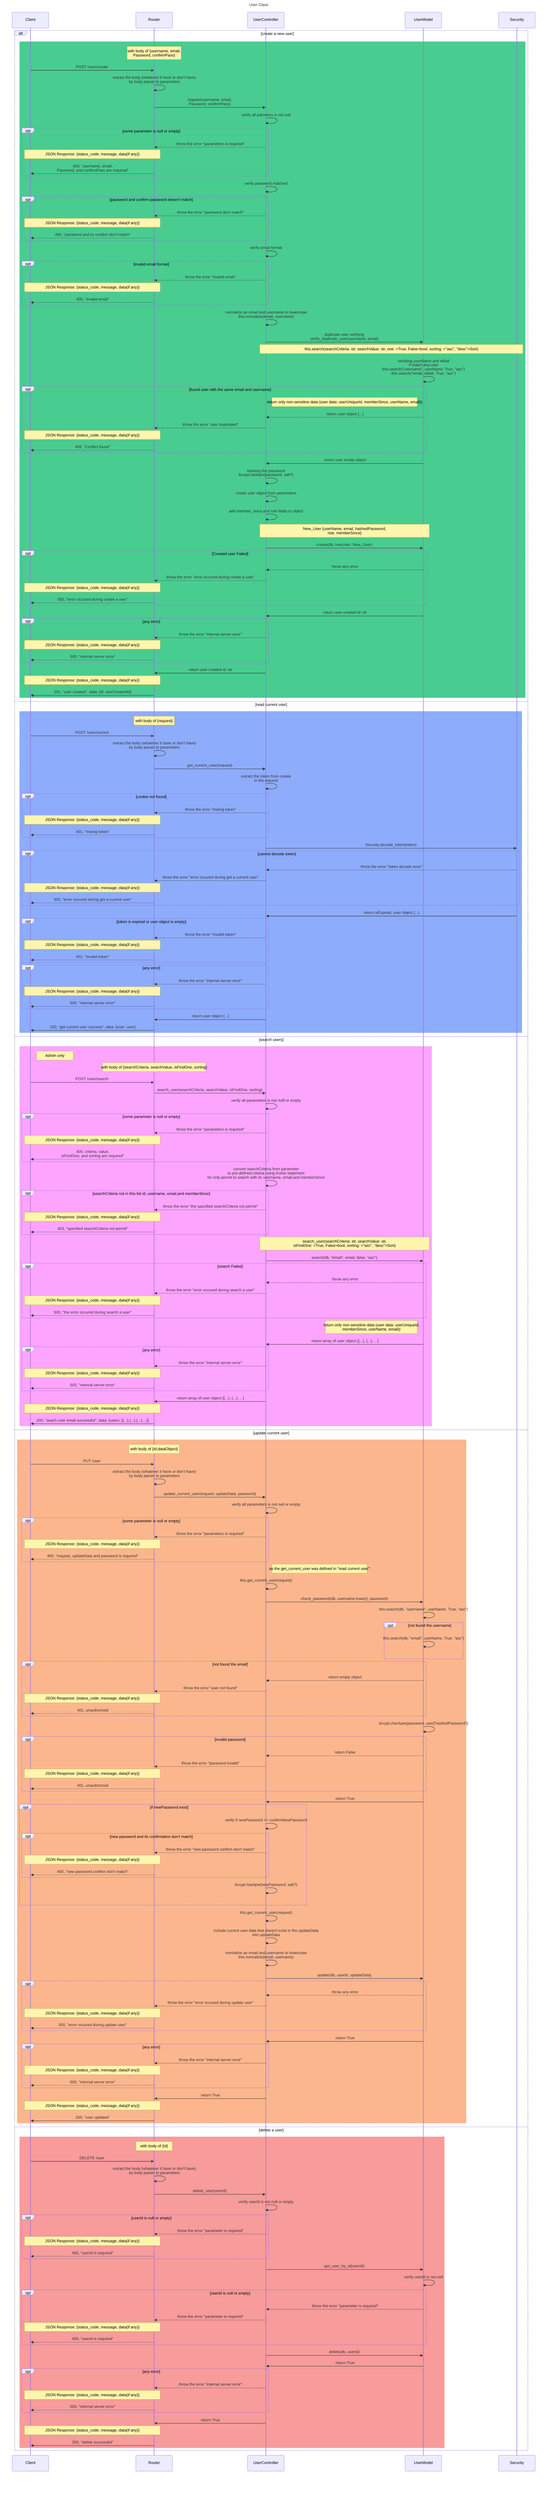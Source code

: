 sequenceDiagram
   title User Class
    participant Client
    participant Router
    participant UserController
    participant UserModel
    participant Security
    

    alt create a new user
        rect rgb(73,204,144)
            Note over Router: with body of {username, email,<br/>Password, confirmPass}
            Client->>Router: POST /user/create
            Router->>Router: extract the body (whatever it have or don't have)<br> by body parser to parameters
            Router->>UserController: register(username, email,<br>Password, confirmPass)
            UserController->>UserController: verify all pameters is not null 
            opt some parameter is null or empty
                UserController-->>Router: throw the error "parameters is required"
                Note over Router,Client: JSON Response: {status_code, message, data(if any)}
                Router-->>Client: 400, "username, email,<br> Password, and confirmPass are required"
            end
            UserController->>UserController: verify password matched
            opt password and confirm password doesn't match
                UserController-->>Router: throw the error "password don't match"
                Note over Router,Client: JSON Response: {status_code, message, data(if any)}
                Router-->>Client: 400, "password and its confirm don't match"
            end
            UserController->>UserController: verify email format
            opt invalid email format 
                UserController-->>Router: throw the error "invalid email"
                Note over Router,Client: JSON Response: {status_code, message, data(if any)}
                Router-->>Client: 400, "invalid email"
            end
            UserController->>UserController: normalize an email and username to lowercase<br> this.normalize(email, username)
            UserController->>UserModel: duplicate user verifying<br>verify_duplicate_user(username, email)
            Note over UserController, Security: this.search(searchCriteria: str, searchValue: str, one: <True, False>bool, sorting: <"asc", "desc">Sort)
            UserModel->>UserModel: verifying userName and eMail<br> if match any user<br>this.search("username", userName, True, "asc")<br>this.search("email, eMail, True, "asc")
            opt found user with the same email and username
                Note left of UserModel: return only non-sensitive data (user data: userUniqueId, memberSince, userName, email))
                UserModel-->>UserController: return user object {...}
                UserController-->>Router: throw the error "user duplicated"
                Note over Router,Client: JSON Response: {status_code, message, data(if any)}
                Router-->>Client: 409, "Conflict found"
            end
            UserModel->>UserController: return user empty object
            UserController->>UserController: hashing the password<br>bcrypt.hashpw(password, salt?)
            UserController->>UserController: create user object from parameters
            UserController->>UserController: add member_since,and role fields to object
            Note over UserController, UserModel: New_User {userName, email, hashedPassword,<br>role, memberSince}
            UserController->>UserModel: create(db, newUser: New_User)
            opt Created user Failed
                UserModel-->>UserController: throw any error
                UserController-->>Router: throw the error "error occured during create a user"
                Note over Router,Client: JSON Response: {status_code, message, data(if any)}
                Router-->>Client: 500, "error occured during create a user"
            end
            UserModel->>UserController: return user created id: str
            opt any error
                UserController-->>Router: throw the error "internal server error"
                Note over Router,Client: JSON Response: {status_code, message, data(if any)}
                Router-->>Client: 500, "internal server error"
            end
            UserController->>Router: return user created id: str
            Note over Router,Client: JSON Response: {status_code, message, data(if any)}
            Router->>Client: 201, "user created", data: {id: userCreatedId}
        end
    else read current user
        rect rgb(142,172,252)
            Note over Router: with body of {request}
            Client->>Router: POST /user/current
            Router->>Router: extract the body (whatever it have or don't have)<br> by body parser to parameters
            Router->>UserController: get_current_user(request)
            UserController->>UserController: extract the token from cookie<br>in the request
            opt cookie not found
                UserController-->>Router: throw the error "mising token"
                Note over Router,Client: JSON Response: {status_code, message, data(if any)}
                Router-->>Client: 401, "mising token"
            end
            UserController->>Security: Security.decode_token(token)
            opt cannot decode token
                Security-->>UserController: throw the error "token decode error"
                UserController-->>Router: throw the error "error occured during get a current user"
                Note over Router,Client: JSON Response: {status_code, message, data(if any)}
                Router-->>Client: 500, "error occured during get a current user"
            end
            Security->>UserController: return isExpired, user object {...}
            opt token is expired or user object is empty
                UserController-->>Router: throw the error "Invalid token"
                Note over Router,Client: JSON Response: {status_code, message, data(if any)}
                 Router-->>Client: 401, "Invalid token"
            end
            opt any error
                UserController-->>Router: throw the error "internal server error"
                Note over Router,Client: JSON Response: {status_code, message, data(if any)}
                Router-->>Client: 500, "internal server error"
            end
            UserController->>Router: return user object {...}
            Router->>Client: 200, "get current user success", data: {user: user}
        end
    else search users
        rect rgb(253,164,255)
            Note right of Client: Adnim only
            Note over Router: with body of {searchCriteria, searchValue, isFindOne, sorting}
            Client->>Router:POST /user/search
            Router->>UserController: search_user(searchCriteria, searchValue, isFindOne, sorting)
            UserController->>UserController: verify all parameters is not nulll or empty
            opt some parameter is null or empty
                UserController-->>Router: throw the error "parameters is required"
                Note over Router,Client: JSON Response: {status_code, message, data(if any)}
                Router-->>Client: 400, criteria, value,<br> isFindOne, and sorting are required"
            end
            UserController->>UserController: convert searchCriteria from parameter<br>to pre-defined criteria using if-else statement<br>for only permit to search with id, username, email,and memberSince
            opt searchCriteria not in this list id, username, email,and memberSince
                UserController-->>Router: throw the error "the specified searchCriteria not permit"
                Note over Router,Client: JSON Response: {status_code, message, data(if any)}
                Router-->>Client: 403, "specified searchCriteria not permit"
            end
            Note over UserController, UserModel: search_user(searchCriteria: str, searchValue: str,<br>isFindOne: <True, False>bool, sorting: <"asc", "desc">Sort)
            UserController->>UserModel: search(db, "email", email, false, "asc")
            opt search Failed
                UserModel-->>UserController: throw any error
                UserController-->>Router: throw the error "error occured during search a user"
                Note over Router,Client: JSON Response: {status_code, message, data(if any)}
                Router-->>Client: 500, "the error occured during search a user"
            end
            Note left of UserModel: return only non-sensitive data (user data: userUniqueId,<br>memberSince, userName, email))
            UserModel->>UserController: return array of user object [{...}, {...}, ...] 
            opt any error
                UserController-->>Router: throw the error "internal server error"
                Note over Router,Client: JSON Response: {status_code, message, data(if any)}
                Router-->>Client: 500, "internal server error"
            end
            UserController->>Router: return array of user object [{...}, {...}, ...] 
            Note over Router,Client: JSON Response: {status_code, message, data(if any)}
            Router->>Client: 200, "seach user email successful", data: {users: [{...},{...},{...},...]} 
        end
    else update current user
        rect rgb(252,182,142)
            Note over Router: with body of {Id,dataObject}
            Client->>Router: PUT /user
            Router->>Router: extract the body (whatever it have or don't have)<br> by body parser to parameters
            Router->>UserController: update_current_user(request, updateData, password)
            UserController->>UserController: verify all parameters is not null or empty
            opt some parameter is null or empty
                UserController-->>Router: throw the error "parameters is required"
                Note over Router,Client: JSON Response: {status_code, message, data(if any)}
                Router-->>Client: 400, "request, updateData and password is required"
            end
            Note right of  UserController: as the get_current_user was defined in "read current user"
            UserController->>UserController: this.get_current_user(request)
            UserController->>UserModel: check_password(db, username.lower(), password)
            UserModel->>UserModel: this.search(db, "username", userName, True, "asc")
            opt not found the username
                UserModel->>UserModel: this.search(db, "email", userName, True, "asc")
            end
            opt not found the email
                UserModel-->>UserController: return empty object
                UserController-->>Router: throw the error "user not found"
                Note over Router,Client: JSON Response: {status_code, message, data(if any)}
                Router-->>Client: 401, unauthorized
            end
            UserModel->>UserModel:bcrypt.checkpw(password, user['hashedPassword'])
            opt invalid password
                UserModel-->>UserController: return False
                UserController-->>Router: throw the error "password invalid"
                Note over Router,Client: JSON Response: {status_code, message, data(if any)}
                Router-->>Client: 401, unauthorized
            end
            UserModel->>UserController: return True
            opt if newPassword exist
                UserController->>UserController: verify if newPassword == confirmNewPassword
                opt new password and its confirmation don't match
                    UserController-->>Router: throw the error "new password confirm don't match"
                    Note over Router,Client: JSON Response: {status_code, message, data(if any)}
                    Router-->>Client: 400, "new password confirm don't match"
                end
                UserController->>UserController: bcrypt.hashpw(newPassword, salt?)
            end
            UserController->>UserController: this.get_current_user(request)
            UserController->>UserController: include current user data that doesn't exist in the updateData<br>into updateData
            UserController->>UserController: normalize an email and username to lowercase<br> this.normalize(email, username)
            UserController->>UserModel: update(db, userId, updateData)
            opt
                UserModel-->>UserController: throw any error
                UserController-->>Router: throw the error "error occured during update user"
                Note over Router,Client: JSON Response: {status_code, message, data(if any)}
                Router-->>Client: 500, "error occured during update user"
            end
            UserModel->>UserController: return True
            opt any error
                UserController-->>Router: throw the error "internal server error"
                Note over Router,Client: JSON Response: {status_code, message, data(if any)}
                Router-->>Client: 500, "internal server error"
            end
            UserController->>Router: return True
            Note over Router,Client: JSON Response: {status_code, message, data(if any)}
            Router->>Client: 200, "user updated"
        end
    else delete a user
        rect rgb(247,155,155)
            Note over Router: with body of {Id}
            Client->>Router: DELETE /user
            Router->>Router: extract the body (whatever it have or don't have)<br> by body parser to parameters
            Router->>UserController: delete_user(userId)
            UserController->>UserController: verify userId is not null or empty
            opt userId is null or empty
                UserController-->>Router: throw the error "parameter is required"
                Note over Router,Client: JSON Response: {status_code, message, data(if any)}
                Router-->>Client: 400, "userId is required"
            end
            UserController->>UserModel:get_user_by_id(userId)
            UserModel->>UserModel: verify userId is not null
            opt userId is null or empty
                UserModel-->>UserController: throw the error "parameter is required"
                UserController-->>Router: throw the error "parameter is required"
                Note over Router,Client: JSON Response: {status_code, message, data(if any)}
                Router-->>Client: 400, "userId is required"
            end
            UserController->>UserModel: delete(db, userId)
            UserModel->>UserController: return True
            opt any error
                UserController-->>Router: throw the error "internal server error"
                Note over Router,Client: JSON Response: {status_code, message, data(if any)}
                Router-->>Client: 500, "internal server error"
            end
            UserController->>Router: return True
            Note over Router,Client: JSON Response: {status_code, message, data(if any)}
            Router->>Client: 200, "delete successful"
        end

    end